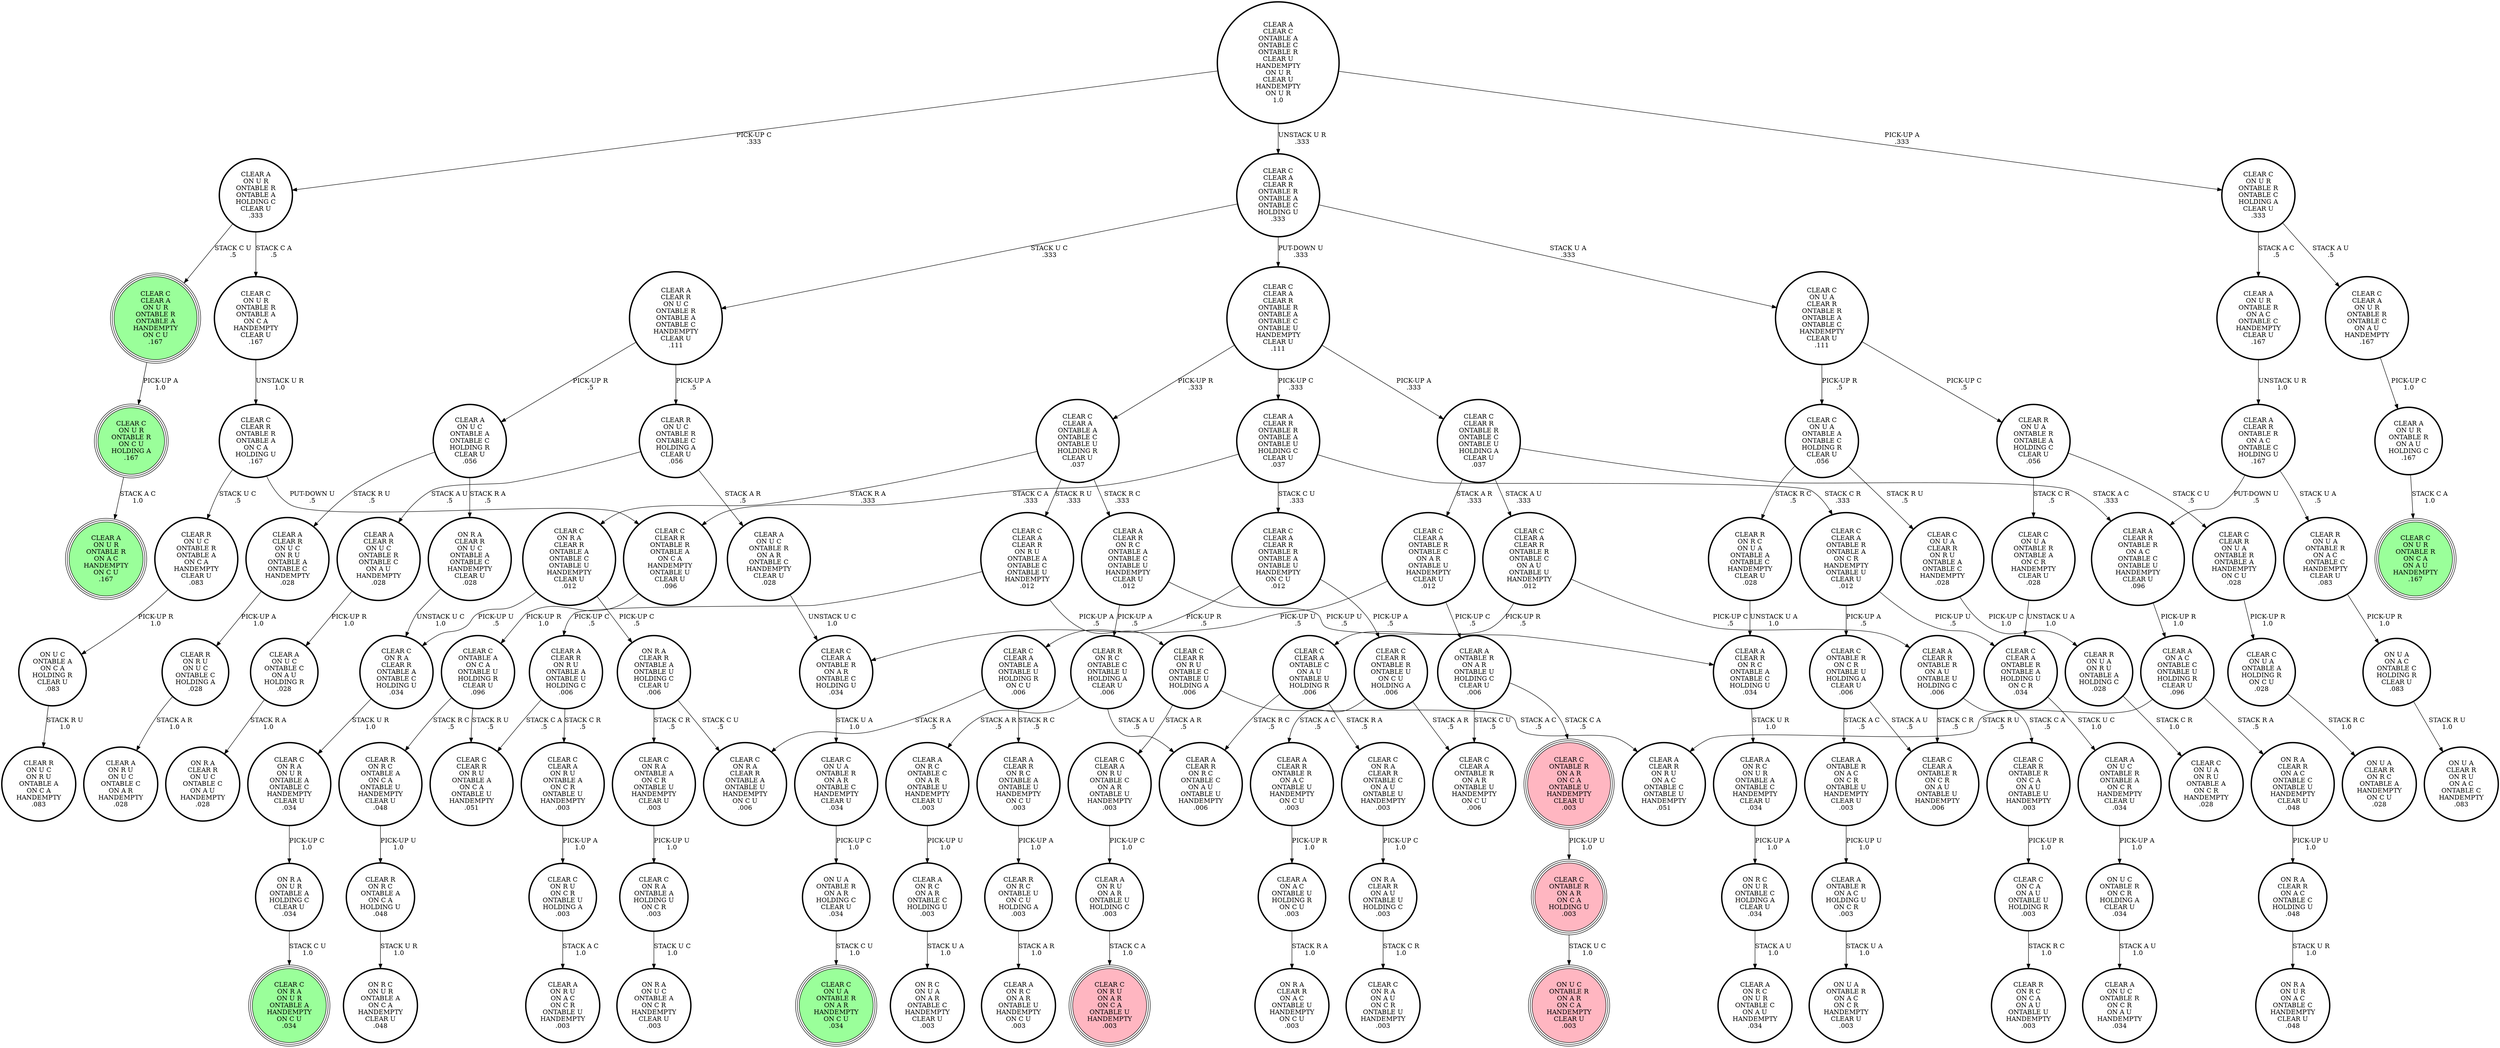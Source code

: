 digraph {
"CLEAR C\nCLEAR A\nON U R\nONTABLE R\nONTABLE A\nHANDEMPTY\nON C U\n.167\n" -> "CLEAR C\nON U R\nONTABLE R\nON C U\nHOLDING A\n.167\n"[label="PICK-UP A\n1.0\n"];
"CLEAR C\nON U A\nCLEAR R\nONTABLE R\nONTABLE A\nONTABLE C\nHANDEMPTY\nCLEAR U\n.111\n" -> "CLEAR C\nON U A\nONTABLE A\nONTABLE C\nHOLDING R\nCLEAR U\n.056\n"[label="PICK-UP R\n.5\n"];
"CLEAR C\nON U A\nCLEAR R\nONTABLE R\nONTABLE A\nONTABLE C\nHANDEMPTY\nCLEAR U\n.111\n" -> "CLEAR R\nON U A\nONTABLE R\nONTABLE A\nHOLDING C\nCLEAR U\n.056\n"[label="PICK-UP C\n.5\n"];
"CLEAR C\nON R U\nON C R\nONTABLE U\nHOLDING A\n.003\n" -> "CLEAR A\nON R U\nON A C\nON C R\nONTABLE U\nHANDEMPTY\n.003\n"[label="STACK A C\n1.0\n"];
"CLEAR C\nCLEAR A\nON R U\nONTABLE C\nON A R\nONTABLE U\nHANDEMPTY\n.003\n" -> "CLEAR A\nON R U\nON A R\nONTABLE U\nHOLDING C\n.003\n"[label="PICK-UP C\n1.0\n"];
"CLEAR C\nON C A\nON A U\nONTABLE U\nHOLDING R\n.003\n" -> "CLEAR R\nON R C\nON C A\nON A U\nONTABLE U\nHANDEMPTY\n.003\n"[label="STACK R C\n1.0\n"];
"CLEAR C\nCLEAR A\nONTABLE A\nONTABLE U\nHOLDING R\nON C U\n.006\n" -> "CLEAR C\nON R A\nCLEAR R\nONTABLE A\nONTABLE U\nHANDEMPTY\nON C U\n.006\n"[label="STACK R A\n.5\n"];
"CLEAR C\nCLEAR A\nONTABLE A\nONTABLE U\nHOLDING R\nON C U\n.006\n" -> "CLEAR A\nCLEAR R\nON R C\nONTABLE A\nONTABLE U\nHANDEMPTY\nON C U\n.003\n"[label="STACK R C\n.5\n"];
"ON U A\nON A C\nONTABLE C\nHOLDING R\nCLEAR U\n.083\n" -> "ON U A\nCLEAR R\nON R U\nON A C\nONTABLE C\nHANDEMPTY\n.083\n"[label="STACK R U\n1.0\n"];
"CLEAR C\nCLEAR A\nCLEAR R\nONTABLE R\nONTABLE C\nON A U\nONTABLE U\nHANDEMPTY\n.012\n" -> "CLEAR A\nCLEAR R\nONTABLE R\nON A U\nONTABLE U\nHOLDING C\n.006\n"[label="PICK-UP C\n.5\n"];
"CLEAR C\nCLEAR A\nCLEAR R\nONTABLE R\nONTABLE C\nON A U\nONTABLE U\nHANDEMPTY\n.012\n" -> "CLEAR C\nCLEAR A\nONTABLE C\nON A U\nONTABLE U\nHOLDING R\n.006\n"[label="PICK-UP R\n.5\n"];
"CLEAR R\nON U A\nONTABLE R\nON A C\nONTABLE C\nHANDEMPTY\nCLEAR U\n.083\n" -> "ON U A\nON A C\nONTABLE C\nHOLDING R\nCLEAR U\n.083\n"[label="PICK-UP R\n1.0\n"];
"CLEAR A\nCLEAR R\nONTABLE R\nONTABLE A\nONTABLE U\nHOLDING C\nCLEAR U\n.037\n" -> "CLEAR C\nCLEAR R\nONTABLE R\nONTABLE A\nON C A\nHANDEMPTY\nONTABLE U\nCLEAR U\n.096\n"[label="STACK C A\n.333\n"];
"CLEAR A\nCLEAR R\nONTABLE R\nONTABLE A\nONTABLE U\nHOLDING C\nCLEAR U\n.037\n" -> "CLEAR C\nCLEAR A\nONTABLE R\nONTABLE A\nON C R\nHANDEMPTY\nONTABLE U\nCLEAR U\n.012\n"[label="STACK C R\n.333\n"];
"CLEAR A\nCLEAR R\nONTABLE R\nONTABLE A\nONTABLE U\nHOLDING C\nCLEAR U\n.037\n" -> "CLEAR C\nCLEAR A\nCLEAR R\nONTABLE R\nONTABLE A\nONTABLE U\nHANDEMPTY\nON C U\n.012\n"[label="STACK C U\n.333\n"];
"CLEAR C\nCLEAR A\nON R U\nONTABLE A\nON C R\nONTABLE U\nHANDEMPTY\n.003\n" -> "CLEAR C\nON R U\nON C R\nONTABLE U\nHOLDING A\n.003\n"[label="PICK-UP A\n1.0\n"];
"CLEAR A\nCLEAR R\nON R C\nONTABLE A\nONTABLE U\nHANDEMPTY\nON C U\n.003\n" -> "CLEAR R\nON R C\nONTABLE U\nON C U\nHOLDING A\n.003\n"[label="PICK-UP A\n1.0\n"];
"CLEAR A\nON R C\nON A R\nONTABLE C\nHOLDING U\n.003\n" -> "ON R C\nON U A\nON A R\nONTABLE C\nHANDEMPTY\nCLEAR U\n.003\n"[label="STACK U A\n1.0\n"];
"ON R A\nCLEAR R\nON A C\nONTABLE C\nHOLDING U\n.048\n" -> "ON R A\nON U R\nON A C\nONTABLE C\nHANDEMPTY\nCLEAR U\n.048\n"[label="STACK U R\n1.0\n"];
"CLEAR C\nON R A\nCLEAR R\nONTABLE A\nONTABLE C\nHOLDING U\n.034\n" -> "CLEAR C\nON R A\nON U R\nONTABLE A\nONTABLE C\nHANDEMPTY\nCLEAR U\n.034\n"[label="STACK U R\n1.0\n"];
"CLEAR C\nON U A\nONTABLE R\nON A R\nONTABLE C\nHANDEMPTY\nCLEAR U\n.034\n" -> "ON U A\nONTABLE R\nON A R\nHOLDING C\nCLEAR U\n.034\n"[label="PICK-UP C\n1.0\n"];
"CLEAR C\nCLEAR A\nCLEAR R\nON R U\nONTABLE A\nONTABLE C\nONTABLE U\nHANDEMPTY\n.012\n" -> "CLEAR A\nCLEAR R\nON R U\nONTABLE A\nONTABLE U\nHOLDING C\n.006\n"[label="PICK-UP C\n.5\n"];
"CLEAR C\nCLEAR A\nCLEAR R\nON R U\nONTABLE A\nONTABLE C\nONTABLE U\nHANDEMPTY\n.012\n" -> "CLEAR C\nCLEAR R\nON R U\nONTABLE C\nONTABLE U\nHOLDING A\n.006\n"[label="PICK-UP A\n.5\n"];
"CLEAR C\nON R A\nCLEAR R\nONTABLE C\nON A U\nONTABLE U\nHANDEMPTY\n.003\n" -> "ON R A\nCLEAR R\nON A U\nONTABLE U\nHOLDING C\n.003\n"[label="PICK-UP C\n1.0\n"];
"ON R A\nCLEAR R\nON A U\nONTABLE U\nHOLDING C\n.003\n" -> "CLEAR C\nON R A\nON A U\nON C R\nONTABLE U\nHANDEMPTY\n.003\n"[label="STACK C R\n1.0\n"];
"CLEAR R\nON U A\nON R U\nONTABLE A\nHOLDING C\n.028\n" -> "CLEAR C\nON U A\nON R U\nONTABLE A\nON C R\nHANDEMPTY\n.028\n"[label="STACK C R\n1.0\n"];
"CLEAR C\nCLEAR A\nONTABLE R\nONTABLE A\nON C R\nHANDEMPTY\nONTABLE U\nCLEAR U\n.012\n" -> "CLEAR C\nCLEAR A\nONTABLE R\nONTABLE A\nHOLDING U\nON C R\n.034\n"[label="PICK-UP U\n.5\n"];
"CLEAR C\nCLEAR A\nONTABLE R\nONTABLE A\nON C R\nHANDEMPTY\nONTABLE U\nCLEAR U\n.012\n" -> "CLEAR C\nONTABLE R\nON C R\nONTABLE U\nHOLDING A\nCLEAR U\n.006\n"[label="PICK-UP A\n.5\n"];
"CLEAR A\nON U C\nONTABLE R\nONTABLE A\nON C R\nHANDEMPTY\nCLEAR U\n.034\n" -> "ON U C\nONTABLE R\nON C R\nHOLDING A\nCLEAR U\n.034\n"[label="PICK-UP A\n1.0\n"];
"CLEAR A\nON U R\nONTABLE R\nON A U\nHOLDING C\n.167\n" -> "CLEAR C\nON U R\nONTABLE R\nON C A\nON A U\nHANDEMPTY\n.167\n"[label="STACK C A\n1.0\n"];
"CLEAR C\nON U R\nONTABLE R\nONTABLE A\nON C A\nHANDEMPTY\nCLEAR U\n.167\n" -> "CLEAR C\nCLEAR R\nONTABLE R\nONTABLE A\nON C A\nHOLDING U\n.167\n"[label="UNSTACK U R\n1.0\n"];
"CLEAR C\nCLEAR A\nCLEAR R\nONTABLE R\nONTABLE A\nONTABLE C\nONTABLE U\nHANDEMPTY\nCLEAR U\n.111\n" -> "CLEAR C\nCLEAR R\nONTABLE R\nONTABLE C\nONTABLE U\nHOLDING A\nCLEAR U\n.037\n"[label="PICK-UP A\n.333\n"];
"CLEAR C\nCLEAR A\nCLEAR R\nONTABLE R\nONTABLE A\nONTABLE C\nONTABLE U\nHANDEMPTY\nCLEAR U\n.111\n" -> "CLEAR A\nCLEAR R\nONTABLE R\nONTABLE A\nONTABLE U\nHOLDING C\nCLEAR U\n.037\n"[label="PICK-UP C\n.333\n"];
"CLEAR C\nCLEAR A\nCLEAR R\nONTABLE R\nONTABLE A\nONTABLE C\nONTABLE U\nHANDEMPTY\nCLEAR U\n.111\n" -> "CLEAR C\nCLEAR A\nONTABLE A\nONTABLE C\nONTABLE U\nHOLDING R\nCLEAR U\n.037\n"[label="PICK-UP R\n.333\n"];
"CLEAR C\nONTABLE A\nON C A\nONTABLE U\nHOLDING R\nCLEAR U\n.096\n" -> "CLEAR R\nON R C\nONTABLE A\nON C A\nONTABLE U\nHANDEMPTY\nCLEAR U\n.048\n"[label="STACK R C\n.5\n"];
"CLEAR C\nONTABLE A\nON C A\nONTABLE U\nHOLDING R\nCLEAR U\n.096\n" -> "CLEAR C\nCLEAR R\nON R U\nONTABLE A\nON C A\nONTABLE U\nHANDEMPTY\n.051\n"[label="STACK R U\n.5\n"];
"CLEAR A\nCLEAR R\nON R C\nONTABLE A\nONTABLE C\nHOLDING U\n.034\n" -> "CLEAR A\nON R C\nON U R\nONTABLE A\nONTABLE C\nHANDEMPTY\nCLEAR U\n.034\n"[label="STACK U R\n1.0\n"];
"CLEAR A\nONTABLE R\nON A R\nONTABLE U\nHOLDING C\nCLEAR U\n.006\n" -> "CLEAR C\nCLEAR A\nONTABLE R\nON A R\nONTABLE U\nHANDEMPTY\nON C U\n.006\n"[label="STACK C U\n.5\n"];
"CLEAR A\nONTABLE R\nON A R\nONTABLE U\nHOLDING C\nCLEAR U\n.006\n" -> "CLEAR C\nONTABLE R\nON A R\nON C A\nONTABLE U\nHANDEMPTY\nCLEAR U\n.003\n"[label="STACK C A\n.5\n"];
"CLEAR C\nCLEAR A\nONTABLE R\nONTABLE A\nHOLDING U\nON C R\n.034\n" -> "CLEAR A\nON U C\nONTABLE R\nONTABLE A\nON C R\nHANDEMPTY\nCLEAR U\n.034\n"[label="STACK U C\n1.0\n"];
"CLEAR C\nCLEAR A\nCLEAR R\nONTABLE R\nONTABLE A\nONTABLE C\nHOLDING U\n.333\n" -> "CLEAR C\nCLEAR A\nCLEAR R\nONTABLE R\nONTABLE A\nONTABLE C\nONTABLE U\nHANDEMPTY\nCLEAR U\n.111\n"[label="PUT-DOWN U\n.333\n"];
"CLEAR C\nCLEAR A\nCLEAR R\nONTABLE R\nONTABLE A\nONTABLE C\nHOLDING U\n.333\n" -> "CLEAR A\nCLEAR R\nON U C\nONTABLE R\nONTABLE A\nONTABLE C\nHANDEMPTY\nCLEAR U\n.111\n"[label="STACK U C\n.333\n"];
"CLEAR C\nCLEAR A\nCLEAR R\nONTABLE R\nONTABLE A\nONTABLE C\nHOLDING U\n.333\n" -> "CLEAR C\nON U A\nCLEAR R\nONTABLE R\nONTABLE A\nONTABLE C\nHANDEMPTY\nCLEAR U\n.111\n"[label="STACK U A\n.333\n"];
"CLEAR A\nON A C\nONTABLE C\nONTABLE U\nHOLDING R\nCLEAR U\n.096\n" -> "ON R A\nCLEAR R\nON A C\nONTABLE C\nONTABLE U\nHANDEMPTY\nCLEAR U\n.048\n"[label="STACK R A\n.5\n"];
"CLEAR A\nON A C\nONTABLE C\nONTABLE U\nHOLDING R\nCLEAR U\n.096\n" -> "CLEAR A\nCLEAR R\nON R U\nON A C\nONTABLE C\nONTABLE U\nHANDEMPTY\n.051\n"[label="STACK R U\n.5\n"];
"CLEAR C\nONTABLE R\nON A R\nON C A\nONTABLE U\nHANDEMPTY\nCLEAR U\n.003\n" -> "CLEAR C\nONTABLE R\nON A R\nON C A\nHOLDING U\n.003\n"[label="PICK-UP U\n1.0\n"];
"CLEAR A\nONTABLE R\nON A C\nON C R\nONTABLE U\nHANDEMPTY\nCLEAR U\n.003\n" -> "CLEAR A\nONTABLE R\nON A C\nHOLDING U\nON C R\n.003\n"[label="PICK-UP U\n1.0\n"];
"CLEAR A\nCLEAR R\nON U C\nON R U\nONTABLE A\nONTABLE C\nHANDEMPTY\n.028\n" -> "CLEAR R\nON R U\nON U C\nONTABLE C\nHOLDING A\n.028\n"[label="PICK-UP A\n1.0\n"];
"CLEAR A\nON U C\nONTABLE A\nONTABLE C\nHOLDING R\nCLEAR U\n.056\n" -> "CLEAR A\nCLEAR R\nON U C\nON R U\nONTABLE A\nONTABLE C\nHANDEMPTY\n.028\n"[label="STACK R U\n.5\n"];
"CLEAR A\nON U C\nONTABLE A\nONTABLE C\nHOLDING R\nCLEAR U\n.056\n" -> "ON R A\nCLEAR R\nON U C\nONTABLE A\nONTABLE C\nHANDEMPTY\nCLEAR U\n.028\n"[label="STACK R A\n.5\n"];
"CLEAR C\nON U R\nONTABLE R\nONTABLE C\nHOLDING A\nCLEAR U\n.333\n" -> "CLEAR A\nON U R\nONTABLE R\nON A C\nONTABLE C\nHANDEMPTY\nCLEAR U\n.167\n"[label="STACK A C\n.5\n"];
"CLEAR C\nON U R\nONTABLE R\nONTABLE C\nHOLDING A\nCLEAR U\n.333\n" -> "CLEAR C\nCLEAR A\nON U R\nONTABLE R\nONTABLE C\nON A U\nHANDEMPTY\n.167\n"[label="STACK A U\n.5\n"];
"CLEAR C\nONTABLE R\nON C R\nONTABLE U\nHOLDING A\nCLEAR U\n.006\n" -> "CLEAR C\nCLEAR A\nONTABLE R\nON C R\nON A U\nONTABLE U\nHANDEMPTY\n.006\n"[label="STACK A U\n.5\n"];
"CLEAR C\nONTABLE R\nON C R\nONTABLE U\nHOLDING A\nCLEAR U\n.006\n" -> "CLEAR A\nONTABLE R\nON A C\nON C R\nONTABLE U\nHANDEMPTY\nCLEAR U\n.003\n"[label="STACK A C\n.5\n"];
"CLEAR C\nCLEAR R\nONTABLE R\nONTABLE A\nON C A\nHOLDING U\n.167\n" -> "CLEAR R\nON U C\nONTABLE R\nONTABLE A\nON C A\nHANDEMPTY\nCLEAR U\n.083\n"[label="STACK U C\n.5\n"];
"CLEAR C\nCLEAR R\nONTABLE R\nONTABLE A\nON C A\nHOLDING U\n.167\n" -> "CLEAR C\nCLEAR R\nONTABLE R\nONTABLE A\nON C A\nHANDEMPTY\nONTABLE U\nCLEAR U\n.096\n"[label="PUT-DOWN U\n.5\n"];
"CLEAR A\nCLEAR R\nONTABLE R\nON A C\nONTABLE U\nHANDEMPTY\nON C U\n.003\n" -> "CLEAR A\nON A C\nONTABLE U\nHOLDING R\nON C U\n.003\n"[label="PICK-UP R\n1.0\n"];
"CLEAR A\nONTABLE R\nON A C\nHOLDING U\nON C R\n.003\n" -> "ON U A\nONTABLE R\nON A C\nON C R\nHANDEMPTY\nCLEAR U\n.003\n"[label="STACK U A\n1.0\n"];
"CLEAR C\nCLEAR A\nON U R\nONTABLE R\nONTABLE C\nON A U\nHANDEMPTY\n.167\n" -> "CLEAR A\nON U R\nONTABLE R\nON A U\nHOLDING C\n.167\n"[label="PICK-UP C\n1.0\n"];
"CLEAR C\nON U A\nONTABLE R\nONTABLE A\nON C R\nHANDEMPTY\nCLEAR U\n.028\n" -> "CLEAR C\nCLEAR A\nONTABLE R\nONTABLE A\nHOLDING U\nON C R\n.034\n"[label="UNSTACK U A\n1.0\n"];
"CLEAR R\nON R C\nONTABLE U\nON C U\nHOLDING A\n.003\n" -> "CLEAR A\nON R C\nON A R\nONTABLE U\nHANDEMPTY\nON C U\n.003\n"[label="STACK A R\n1.0\n"];
"CLEAR C\nON U A\nONTABLE A\nHOLDING R\nON C U\n.028\n" -> "ON U A\nCLEAR R\nON R C\nONTABLE A\nHANDEMPTY\nON C U\n.028\n"[label="STACK R C\n1.0\n"];
"CLEAR C\nON R A\nCLEAR R\nONTABLE A\nONTABLE C\nONTABLE U\nHANDEMPTY\nCLEAR U\n.012\n" -> "ON R A\nCLEAR R\nONTABLE A\nONTABLE U\nHOLDING C\nCLEAR U\n.006\n"[label="PICK-UP C\n.5\n"];
"CLEAR C\nON R A\nCLEAR R\nONTABLE A\nONTABLE C\nONTABLE U\nHANDEMPTY\nCLEAR U\n.012\n" -> "CLEAR C\nON R A\nCLEAR R\nONTABLE A\nONTABLE C\nHOLDING U\n.034\n"[label="PICK-UP U\n.5\n"];
"CLEAR C\nON U A\nONTABLE A\nONTABLE C\nHOLDING R\nCLEAR U\n.056\n" -> "CLEAR C\nON U A\nCLEAR R\nON R U\nONTABLE A\nONTABLE C\nHANDEMPTY\n.028\n"[label="STACK R U\n.5\n"];
"CLEAR C\nON U A\nONTABLE A\nONTABLE C\nHOLDING R\nCLEAR U\n.056\n" -> "CLEAR R\nON R C\nON U A\nONTABLE A\nONTABLE C\nHANDEMPTY\nCLEAR U\n.028\n"[label="STACK R C\n.5\n"];
"CLEAR C\nON R A\nONTABLE A\nON C R\nONTABLE U\nHANDEMPTY\nCLEAR U\n.003\n" -> "CLEAR C\nON R A\nONTABLE A\nHOLDING U\nON C R\n.003\n"[label="PICK-UP U\n1.0\n"];
"CLEAR C\nCLEAR R\nON U A\nONTABLE R\nONTABLE A\nHANDEMPTY\nON C U\n.028\n" -> "CLEAR C\nON U A\nONTABLE A\nHOLDING R\nON C U\n.028\n"[label="PICK-UP R\n1.0\n"];
"CLEAR A\nCLEAR R\nONTABLE R\nON A U\nONTABLE U\nHOLDING C\n.006\n" -> "CLEAR C\nCLEAR R\nONTABLE R\nON C A\nON A U\nONTABLE U\nHANDEMPTY\n.003\n"[label="STACK C A\n.5\n"];
"CLEAR A\nCLEAR R\nONTABLE R\nON A U\nONTABLE U\nHOLDING C\n.006\n" -> "CLEAR C\nCLEAR A\nONTABLE R\nON C R\nON A U\nONTABLE U\nHANDEMPTY\n.006\n"[label="STACK C R\n.5\n"];
"CLEAR C\nCLEAR R\nONTABLE R\nONTABLE U\nON C U\nHOLDING A\n.006\n" -> "CLEAR A\nCLEAR R\nONTABLE R\nON A C\nONTABLE U\nHANDEMPTY\nON C U\n.003\n"[label="STACK A C\n.5\n"];
"CLEAR C\nCLEAR R\nONTABLE R\nONTABLE U\nON C U\nHOLDING A\n.006\n" -> "CLEAR C\nCLEAR A\nONTABLE R\nON A R\nONTABLE U\nHANDEMPTY\nON C U\n.006\n"[label="STACK A R\n.5\n"];
"CLEAR C\nCLEAR A\nCLEAR R\nONTABLE R\nONTABLE A\nONTABLE U\nHANDEMPTY\nON C U\n.012\n" -> "CLEAR C\nCLEAR A\nONTABLE A\nONTABLE U\nHOLDING R\nON C U\n.006\n"[label="PICK-UP R\n.5\n"];
"CLEAR C\nCLEAR A\nCLEAR R\nONTABLE R\nONTABLE A\nONTABLE U\nHANDEMPTY\nON C U\n.012\n" -> "CLEAR C\nCLEAR R\nONTABLE R\nONTABLE U\nON C U\nHOLDING A\n.006\n"[label="PICK-UP A\n.5\n"];
"CLEAR A\nON U C\nONTABLE C\nON A U\nHOLDING R\n.028\n" -> "ON R A\nCLEAR R\nON U C\nONTABLE C\nON A U\nHANDEMPTY\n.028\n"[label="STACK R A\n1.0\n"];
"CLEAR R\nON R C\nONTABLE A\nON C A\nONTABLE U\nHANDEMPTY\nCLEAR U\n.048\n" -> "CLEAR R\nON R C\nONTABLE A\nON C A\nHOLDING U\n.048\n"[label="PICK-UP U\n1.0\n"];
"CLEAR C\nCLEAR A\nONTABLE A\nONTABLE C\nONTABLE U\nHOLDING R\nCLEAR U\n.037\n" -> "CLEAR C\nON R A\nCLEAR R\nONTABLE A\nONTABLE C\nONTABLE U\nHANDEMPTY\nCLEAR U\n.012\n"[label="STACK R A\n.333\n"];
"CLEAR C\nCLEAR A\nONTABLE A\nONTABLE C\nONTABLE U\nHOLDING R\nCLEAR U\n.037\n" -> "CLEAR A\nCLEAR R\nON R C\nONTABLE A\nONTABLE C\nONTABLE U\nHANDEMPTY\nCLEAR U\n.012\n"[label="STACK R C\n.333\n"];
"CLEAR C\nCLEAR A\nONTABLE A\nONTABLE C\nONTABLE U\nHOLDING R\nCLEAR U\n.037\n" -> "CLEAR C\nCLEAR A\nCLEAR R\nON R U\nONTABLE A\nONTABLE C\nONTABLE U\nHANDEMPTY\n.012\n"[label="STACK R U\n.333\n"];
"CLEAR R\nON U C\nONTABLE R\nONTABLE C\nHOLDING A\nCLEAR U\n.056\n" -> "CLEAR A\nON U C\nONTABLE R\nON A R\nONTABLE C\nHANDEMPTY\nCLEAR U\n.028\n"[label="STACK A R\n.5\n"];
"CLEAR R\nON U C\nONTABLE R\nONTABLE C\nHOLDING A\nCLEAR U\n.056\n" -> "CLEAR A\nCLEAR R\nON U C\nONTABLE R\nONTABLE C\nON A U\nHANDEMPTY\n.028\n"[label="STACK A U\n.5\n"];
"CLEAR A\nCLEAR C\nONTABLE A\nONTABLE C\nONTABLE R\nCLEAR U\nHANDEMPTY\nON U R\nCLEAR U\nHANDEMPTY\nON U R\n1.0\n" -> "CLEAR A\nON U R\nONTABLE R\nONTABLE A\nHOLDING C\nCLEAR U\n.333\n"[label="PICK-UP C\n.333\n"];
"CLEAR A\nCLEAR C\nONTABLE A\nONTABLE C\nONTABLE R\nCLEAR U\nHANDEMPTY\nON U R\nCLEAR U\nHANDEMPTY\nON U R\n1.0\n" -> "CLEAR C\nON U R\nONTABLE R\nONTABLE C\nHOLDING A\nCLEAR U\n.333\n"[label="PICK-UP A\n.333\n"];
"CLEAR A\nCLEAR C\nONTABLE A\nONTABLE C\nONTABLE R\nCLEAR U\nHANDEMPTY\nON U R\nCLEAR U\nHANDEMPTY\nON U R\n1.0\n" -> "CLEAR C\nCLEAR A\nCLEAR R\nONTABLE R\nONTABLE A\nONTABLE C\nHOLDING U\n.333\n"[label="UNSTACK U R\n.333\n"];
"CLEAR R\nON R C\nONTABLE A\nON C A\nHOLDING U\n.048\n" -> "ON R C\nON U R\nONTABLE A\nON C A\nHANDEMPTY\nCLEAR U\n.048\n"[label="STACK U R\n1.0\n"];
"CLEAR A\nCLEAR R\nON U C\nONTABLE R\nONTABLE A\nONTABLE C\nHANDEMPTY\nCLEAR U\n.111\n" -> "CLEAR R\nON U C\nONTABLE R\nONTABLE C\nHOLDING A\nCLEAR U\n.056\n"[label="PICK-UP A\n.5\n"];
"CLEAR A\nCLEAR R\nON U C\nONTABLE R\nONTABLE A\nONTABLE C\nHANDEMPTY\nCLEAR U\n.111\n" -> "CLEAR A\nON U C\nONTABLE A\nONTABLE C\nHOLDING R\nCLEAR U\n.056\n"[label="PICK-UP R\n.5\n"];
"CLEAR C\nCLEAR A\nONTABLE R\nONTABLE C\nON A R\nONTABLE U\nHANDEMPTY\nCLEAR U\n.012\n" -> "CLEAR C\nCLEAR A\nONTABLE R\nON A R\nONTABLE C\nHOLDING U\n.034\n"[label="PICK-UP U\n.5\n"];
"CLEAR C\nCLEAR A\nONTABLE R\nONTABLE C\nON A R\nONTABLE U\nHANDEMPTY\nCLEAR U\n.012\n" -> "CLEAR A\nONTABLE R\nON A R\nONTABLE U\nHOLDING C\nCLEAR U\n.006\n"[label="PICK-UP C\n.5\n"];
"CLEAR A\nCLEAR R\nON U C\nONTABLE R\nONTABLE C\nON A U\nHANDEMPTY\n.028\n" -> "CLEAR A\nON U C\nONTABLE C\nON A U\nHOLDING R\n.028\n"[label="PICK-UP R\n1.0\n"];
"CLEAR C\nON U R\nONTABLE R\nON C U\nHOLDING A\n.167\n" -> "CLEAR A\nON U R\nONTABLE R\nON A C\nHANDEMPTY\nON C U\n.167\n"[label="STACK A C\n1.0\n"];
"CLEAR A\nON A C\nONTABLE U\nHOLDING R\nON C U\n.003\n" -> "ON R A\nCLEAR R\nON A C\nONTABLE U\nHANDEMPTY\nON C U\n.003\n"[label="STACK R A\n1.0\n"];
"CLEAR R\nON U C\nONTABLE R\nONTABLE A\nON C A\nHANDEMPTY\nCLEAR U\n.083\n" -> "ON U C\nONTABLE A\nON C A\nHOLDING R\nCLEAR U\n.083\n"[label="PICK-UP R\n1.0\n"];
"CLEAR A\nON R C\nON U R\nONTABLE A\nONTABLE C\nHANDEMPTY\nCLEAR U\n.034\n" -> "ON R C\nON U R\nONTABLE C\nHOLDING A\nCLEAR U\n.034\n"[label="PICK-UP A\n1.0\n"];
"CLEAR A\nON R U\nON A R\nONTABLE U\nHOLDING C\n.003\n" -> "CLEAR C\nON R U\nON A R\nON C A\nONTABLE U\nHANDEMPTY\n.003\n"[label="STACK C A\n1.0\n"];
"CLEAR A\nCLEAR R\nON R C\nONTABLE A\nONTABLE C\nONTABLE U\nHANDEMPTY\nCLEAR U\n.012\n" -> "CLEAR R\nON R C\nONTABLE C\nONTABLE U\nHOLDING A\nCLEAR U\n.006\n"[label="PICK-UP A\n.5\n"];
"CLEAR A\nCLEAR R\nON R C\nONTABLE A\nONTABLE C\nONTABLE U\nHANDEMPTY\nCLEAR U\n.012\n" -> "CLEAR A\nCLEAR R\nON R C\nONTABLE A\nONTABLE C\nHOLDING U\n.034\n"[label="PICK-UP U\n.5\n"];
"CLEAR A\nCLEAR R\nONTABLE R\nON A C\nONTABLE C\nHOLDING U\n.167\n" -> "CLEAR R\nON U A\nONTABLE R\nON A C\nONTABLE C\nHANDEMPTY\nCLEAR U\n.083\n"[label="STACK U A\n.5\n"];
"CLEAR A\nCLEAR R\nONTABLE R\nON A C\nONTABLE C\nHOLDING U\n.167\n" -> "CLEAR A\nCLEAR R\nONTABLE R\nON A C\nONTABLE C\nONTABLE U\nHANDEMPTY\nCLEAR U\n.096\n"[label="PUT-DOWN U\n.5\n"];
"CLEAR C\nCLEAR R\nONTABLE R\nONTABLE C\nONTABLE U\nHOLDING A\nCLEAR U\n.037\n" -> "CLEAR C\nCLEAR A\nCLEAR R\nONTABLE R\nONTABLE C\nON A U\nONTABLE U\nHANDEMPTY\n.012\n"[label="STACK A U\n.333\n"];
"CLEAR C\nCLEAR R\nONTABLE R\nONTABLE C\nONTABLE U\nHOLDING A\nCLEAR U\n.037\n" -> "CLEAR A\nCLEAR R\nONTABLE R\nON A C\nONTABLE C\nONTABLE U\nHANDEMPTY\nCLEAR U\n.096\n"[label="STACK A C\n.333\n"];
"CLEAR C\nCLEAR R\nONTABLE R\nONTABLE C\nONTABLE U\nHOLDING A\nCLEAR U\n.037\n" -> "CLEAR C\nCLEAR A\nONTABLE R\nONTABLE C\nON A R\nONTABLE U\nHANDEMPTY\nCLEAR U\n.012\n"[label="STACK A R\n.333\n"];
"CLEAR C\nON U A\nCLEAR R\nON R U\nONTABLE A\nONTABLE C\nHANDEMPTY\n.028\n" -> "CLEAR R\nON U A\nON R U\nONTABLE A\nHOLDING C\n.028\n"[label="PICK-UP C\n1.0\n"];
"CLEAR A\nCLEAR R\nON R U\nONTABLE A\nONTABLE U\nHOLDING C\n.006\n" -> "CLEAR C\nCLEAR R\nON R U\nONTABLE A\nON C A\nONTABLE U\nHANDEMPTY\n.051\n"[label="STACK C A\n.5\n"];
"CLEAR A\nCLEAR R\nON R U\nONTABLE A\nONTABLE U\nHOLDING C\n.006\n" -> "CLEAR C\nCLEAR A\nON R U\nONTABLE A\nON C R\nONTABLE U\nHANDEMPTY\n.003\n"[label="STACK C R\n.5\n"];
"ON U A\nONTABLE R\nON A R\nHOLDING C\nCLEAR U\n.034\n" -> "CLEAR C\nON U A\nONTABLE R\nON A R\nHANDEMPTY\nON C U\n.034\n"[label="STACK C U\n1.0\n"];
"CLEAR A\nON U R\nONTABLE R\nON A C\nONTABLE C\nHANDEMPTY\nCLEAR U\n.167\n" -> "CLEAR A\nCLEAR R\nONTABLE R\nON A C\nONTABLE C\nHOLDING U\n.167\n"[label="UNSTACK U R\n1.0\n"];
"ON U C\nONTABLE A\nON C A\nHOLDING R\nCLEAR U\n.083\n" -> "CLEAR R\nON U C\nON R U\nONTABLE A\nON C A\nHANDEMPTY\n.083\n"[label="STACK R U\n1.0\n"];
"CLEAR R\nON R C\nON U A\nONTABLE A\nONTABLE C\nHANDEMPTY\nCLEAR U\n.028\n" -> "CLEAR A\nCLEAR R\nON R C\nONTABLE A\nONTABLE C\nHOLDING U\n.034\n"[label="UNSTACK U A\n1.0\n"];
"CLEAR C\nON R A\nON U R\nONTABLE A\nONTABLE C\nHANDEMPTY\nCLEAR U\n.034\n" -> "ON R A\nON U R\nONTABLE A\nHOLDING C\nCLEAR U\n.034\n"[label="PICK-UP C\n1.0\n"];
"CLEAR A\nON U C\nONTABLE R\nON A R\nONTABLE C\nHANDEMPTY\nCLEAR U\n.028\n" -> "CLEAR C\nCLEAR A\nONTABLE R\nON A R\nONTABLE C\nHOLDING U\n.034\n"[label="UNSTACK U C\n1.0\n"];
"ON R A\nCLEAR R\nON A C\nONTABLE C\nONTABLE U\nHANDEMPTY\nCLEAR U\n.048\n" -> "ON R A\nCLEAR R\nON A C\nONTABLE C\nHOLDING U\n.048\n"[label="PICK-UP U\n1.0\n"];
"ON R A\nCLEAR R\nON U C\nONTABLE A\nONTABLE C\nHANDEMPTY\nCLEAR U\n.028\n" -> "CLEAR C\nON R A\nCLEAR R\nONTABLE A\nONTABLE C\nHOLDING U\n.034\n"[label="UNSTACK U C\n1.0\n"];
"CLEAR R\nON U A\nONTABLE R\nONTABLE A\nHOLDING C\nCLEAR U\n.056\n" -> "CLEAR C\nCLEAR R\nON U A\nONTABLE R\nONTABLE A\nHANDEMPTY\nON C U\n.028\n"[label="STACK C U\n.5\n"];
"CLEAR R\nON U A\nONTABLE R\nONTABLE A\nHOLDING C\nCLEAR U\n.056\n" -> "CLEAR C\nON U A\nONTABLE R\nONTABLE A\nON C R\nHANDEMPTY\nCLEAR U\n.028\n"[label="STACK C R\n.5\n"];
"CLEAR C\nONTABLE R\nON A R\nON C A\nHOLDING U\n.003\n" -> "ON U C\nONTABLE R\nON A R\nON C A\nHANDEMPTY\nCLEAR U\n.003\n"[label="STACK U C\n1.0\n"];
"ON U C\nONTABLE R\nON C R\nHOLDING A\nCLEAR U\n.034\n" -> "CLEAR A\nON U C\nONTABLE R\nON C R\nON A U\nHANDEMPTY\n.034\n"[label="STACK A U\n1.0\n"];
"CLEAR C\nCLEAR R\nONTABLE R\nON C A\nON A U\nONTABLE U\nHANDEMPTY\n.003\n" -> "CLEAR C\nON C A\nON A U\nONTABLE U\nHOLDING R\n.003\n"[label="PICK-UP R\n1.0\n"];
"CLEAR C\nCLEAR R\nONTABLE R\nONTABLE A\nON C A\nHANDEMPTY\nONTABLE U\nCLEAR U\n.096\n" -> "CLEAR C\nONTABLE A\nON C A\nONTABLE U\nHOLDING R\nCLEAR U\n.096\n"[label="PICK-UP R\n1.0\n"];
"CLEAR A\nON U R\nONTABLE R\nONTABLE A\nHOLDING C\nCLEAR U\n.333\n" -> "CLEAR C\nCLEAR A\nON U R\nONTABLE R\nONTABLE A\nHANDEMPTY\nON C U\n.167\n"[label="STACK C U\n.5\n"];
"CLEAR A\nON U R\nONTABLE R\nONTABLE A\nHOLDING C\nCLEAR U\n.333\n" -> "CLEAR C\nON U R\nONTABLE R\nONTABLE A\nON C A\nHANDEMPTY\nCLEAR U\n.167\n"[label="STACK C A\n.5\n"];
"CLEAR C\nCLEAR A\nONTABLE R\nON A R\nONTABLE C\nHOLDING U\n.034\n" -> "CLEAR C\nON U A\nONTABLE R\nON A R\nONTABLE C\nHANDEMPTY\nCLEAR U\n.034\n"[label="STACK U A\n1.0\n"];
"CLEAR C\nON R A\nONTABLE A\nHOLDING U\nON C R\n.003\n" -> "ON R A\nON U C\nONTABLE A\nON C R\nHANDEMPTY\nCLEAR U\n.003\n"[label="STACK U C\n1.0\n"];
"CLEAR R\nON R C\nONTABLE C\nONTABLE U\nHOLDING A\nCLEAR U\n.006\n" -> "CLEAR A\nCLEAR R\nON R C\nONTABLE C\nON A U\nONTABLE U\nHANDEMPTY\n.006\n"[label="STACK A U\n.5\n"];
"CLEAR R\nON R C\nONTABLE C\nONTABLE U\nHOLDING A\nCLEAR U\n.006\n" -> "CLEAR A\nON R C\nONTABLE C\nON A R\nONTABLE U\nHANDEMPTY\nCLEAR U\n.003\n"[label="STACK A R\n.5\n"];
"ON R A\nON U R\nONTABLE A\nHOLDING C\nCLEAR U\n.034\n" -> "CLEAR C\nON R A\nON U R\nONTABLE A\nHANDEMPTY\nON C U\n.034\n"[label="STACK C U\n1.0\n"];
"CLEAR A\nCLEAR R\nONTABLE R\nON A C\nONTABLE C\nONTABLE U\nHANDEMPTY\nCLEAR U\n.096\n" -> "CLEAR A\nON A C\nONTABLE C\nONTABLE U\nHOLDING R\nCLEAR U\n.096\n"[label="PICK-UP R\n1.0\n"];
"ON R C\nON U R\nONTABLE C\nHOLDING A\nCLEAR U\n.034\n" -> "CLEAR A\nON R C\nON U R\nONTABLE C\nON A U\nHANDEMPTY\n.034\n"[label="STACK A U\n1.0\n"];
"CLEAR C\nCLEAR R\nON R U\nONTABLE C\nONTABLE U\nHOLDING A\n.006\n" -> "CLEAR A\nCLEAR R\nON R U\nON A C\nONTABLE C\nONTABLE U\nHANDEMPTY\n.051\n"[label="STACK A C\n.5\n"];
"CLEAR C\nCLEAR R\nON R U\nONTABLE C\nONTABLE U\nHOLDING A\n.006\n" -> "CLEAR C\nCLEAR A\nON R U\nONTABLE C\nON A R\nONTABLE U\nHANDEMPTY\n.003\n"[label="STACK A R\n.5\n"];
"CLEAR R\nON R U\nON U C\nONTABLE C\nHOLDING A\n.028\n" -> "CLEAR A\nON R U\nON U C\nONTABLE C\nON A R\nHANDEMPTY\n.028\n"[label="STACK A R\n1.0\n"];
"CLEAR A\nON R C\nONTABLE C\nON A R\nONTABLE U\nHANDEMPTY\nCLEAR U\n.003\n" -> "CLEAR A\nON R C\nON A R\nONTABLE C\nHOLDING U\n.003\n"[label="PICK-UP U\n1.0\n"];
"ON R A\nCLEAR R\nONTABLE A\nONTABLE U\nHOLDING C\nCLEAR U\n.006\n" -> "CLEAR C\nON R A\nCLEAR R\nONTABLE A\nONTABLE U\nHANDEMPTY\nON C U\n.006\n"[label="STACK C U\n.5\n"];
"ON R A\nCLEAR R\nONTABLE A\nONTABLE U\nHOLDING C\nCLEAR U\n.006\n" -> "CLEAR C\nON R A\nONTABLE A\nON C R\nONTABLE U\nHANDEMPTY\nCLEAR U\n.003\n"[label="STACK C R\n.5\n"];
"CLEAR C\nCLEAR A\nONTABLE C\nON A U\nONTABLE U\nHOLDING R\n.006\n" -> "CLEAR C\nON R A\nCLEAR R\nONTABLE C\nON A U\nONTABLE U\nHANDEMPTY\n.003\n"[label="STACK R A\n.5\n"];
"CLEAR C\nCLEAR A\nONTABLE C\nON A U\nONTABLE U\nHOLDING R\n.006\n" -> "CLEAR A\nCLEAR R\nON R C\nONTABLE C\nON A U\nONTABLE U\nHANDEMPTY\n.006\n"[label="STACK R C\n.5\n"];
"CLEAR C\nON R A\nON A U\nON C R\nONTABLE U\nHANDEMPTY\n.003\n" [shape=circle, penwidth=3];
"ON R A\nCLEAR R\nON A C\nONTABLE U\nHANDEMPTY\nON C U\n.003\n" [shape=circle, penwidth=3];
"ON U A\nCLEAR R\nON R U\nON A C\nONTABLE C\nHANDEMPTY\n.083\n" [shape=circle, penwidth=3];
"CLEAR C\nON R U\nON A R\nON C A\nONTABLE U\nHANDEMPTY\n.003\n" [shape=circle, style=filled, fillcolor=lightpink, peripheries=3];
"CLEAR A\nON R U\nON U C\nONTABLE C\nON A R\nHANDEMPTY\n.028\n" [shape=circle, penwidth=3];
"CLEAR R\nON U C\nON R U\nONTABLE A\nON C A\nHANDEMPTY\n.083\n" [shape=circle, penwidth=3];
"CLEAR C\nCLEAR R\nON R U\nONTABLE A\nON C A\nONTABLE U\nHANDEMPTY\n.051\n" [shape=circle, penwidth=3];
"CLEAR C\nON U A\nON R U\nONTABLE A\nON C R\nHANDEMPTY\n.028\n" [shape=circle, penwidth=3];
"ON U C\nONTABLE R\nON A R\nON C A\nHANDEMPTY\nCLEAR U\n.003\n" [shape=circle, style=filled, fillcolor=lightpink, peripheries=3];
"ON R C\nON U R\nONTABLE A\nON C A\nHANDEMPTY\nCLEAR U\n.048\n" [shape=circle, penwidth=3];
"ON R C\nON U A\nON A R\nONTABLE C\nHANDEMPTY\nCLEAR U\n.003\n" [shape=circle, penwidth=3];
"CLEAR A\nCLEAR R\nON R C\nONTABLE C\nON A U\nONTABLE U\nHANDEMPTY\n.006\n" [shape=circle, penwidth=3];
"CLEAR C\nCLEAR A\nONTABLE R\nON C R\nON A U\nONTABLE U\nHANDEMPTY\n.006\n" [shape=circle, penwidth=3];
"CLEAR C\nCLEAR A\nONTABLE R\nON A R\nONTABLE U\nHANDEMPTY\nON C U\n.006\n" [shape=circle, penwidth=3];
"CLEAR A\nCLEAR R\nON R U\nON A C\nONTABLE C\nONTABLE U\nHANDEMPTY\n.051\n" [shape=circle, penwidth=3];
"CLEAR C\nON U R\nONTABLE R\nON C A\nON A U\nHANDEMPTY\n.167\n" [shape=circle, style=filled, fillcolor=palegreen1, peripheries=3];
"ON R A\nON U C\nONTABLE A\nON C R\nHANDEMPTY\nCLEAR U\n.003\n" [shape=circle, penwidth=3];
"CLEAR A\nON R C\nON A R\nONTABLE U\nHANDEMPTY\nON C U\n.003\n" [shape=circle, penwidth=3];
"ON U A\nCLEAR R\nON R C\nONTABLE A\nHANDEMPTY\nON C U\n.028\n" [shape=circle, penwidth=3];
"CLEAR A\nON U C\nONTABLE R\nON C R\nON A U\nHANDEMPTY\n.034\n" [shape=circle, penwidth=3];
"CLEAR C\nON R A\nON U R\nONTABLE A\nHANDEMPTY\nON C U\n.034\n" [shape=circle, style=filled, fillcolor=palegreen1, peripheries=3];
"CLEAR C\nON R A\nCLEAR R\nONTABLE A\nONTABLE U\nHANDEMPTY\nON C U\n.006\n" [shape=circle, penwidth=3];
"ON R A\nON U R\nON A C\nONTABLE C\nHANDEMPTY\nCLEAR U\n.048\n" [shape=circle, penwidth=3];
"ON R A\nCLEAR R\nON U C\nONTABLE C\nON A U\nHANDEMPTY\n.028\n" [shape=circle, penwidth=3];
"CLEAR R\nON R C\nON C A\nON A U\nONTABLE U\nHANDEMPTY\n.003\n" [shape=circle, penwidth=3];
"CLEAR A\nON R U\nON A C\nON C R\nONTABLE U\nHANDEMPTY\n.003\n" [shape=circle, penwidth=3];
"CLEAR A\nON U R\nONTABLE R\nON A C\nHANDEMPTY\nON C U\n.167\n" [shape=circle, style=filled, fillcolor=palegreen1, peripheries=3];
"CLEAR C\nON U A\nONTABLE R\nON A R\nHANDEMPTY\nON C U\n.034\n" [shape=circle, style=filled, fillcolor=palegreen1, peripheries=3];
"ON U A\nONTABLE R\nON A C\nON C R\nHANDEMPTY\nCLEAR U\n.003\n" [shape=circle, penwidth=3];
"CLEAR A\nON R C\nON U R\nONTABLE C\nON A U\nHANDEMPTY\n.034\n" [shape=circle, penwidth=3];
"CLEAR C\nON R A\nON A U\nON C R\nONTABLE U\nHANDEMPTY\n.003\n" [shape=circle, penwidth=3];
"CLEAR R\nON U A\nONTABLE R\nONTABLE A\nHOLDING C\nCLEAR U\n.056\n" [shape=circle, penwidth=3];
"CLEAR A\nON R C\nON A R\nONTABLE C\nHOLDING U\n.003\n" [shape=circle, penwidth=3];
"ON R A\nCLEAR R\nON A C\nONTABLE U\nHANDEMPTY\nON C U\n.003\n" [shape=circle, penwidth=3];
"CLEAR A\nCLEAR R\nONTABLE R\nONTABLE A\nONTABLE U\nHOLDING C\nCLEAR U\n.037\n" [shape=circle, penwidth=3];
"CLEAR R\nON R C\nONTABLE A\nON C A\nONTABLE U\nHANDEMPTY\nCLEAR U\n.048\n" [shape=circle, penwidth=3];
"CLEAR A\nCLEAR R\nONTABLE R\nON A U\nONTABLE U\nHOLDING C\n.006\n" [shape=circle, penwidth=3];
"CLEAR R\nON R C\nONTABLE A\nON C A\nHOLDING U\n.048\n" [shape=circle, penwidth=3];
"ON U A\nCLEAR R\nON R U\nON A C\nONTABLE C\nHANDEMPTY\n.083\n" [shape=circle, penwidth=3];
"CLEAR C\nON U R\nONTABLE R\nON C U\nHOLDING A\n.167\n" [shape=circle, style=filled, fillcolor=palegreen1, peripheries=3];
"CLEAR C\nCLEAR A\nONTABLE R\nONTABLE A\nON C R\nHANDEMPTY\nONTABLE U\nCLEAR U\n.012\n" [shape=circle, penwidth=3];
"CLEAR C\nON R U\nON A R\nON C A\nONTABLE U\nHANDEMPTY\n.003\n" [shape=circle, style=filled, fillcolor=lightpink, peripheries=3];
"CLEAR A\nON R U\nON U C\nONTABLE C\nON A R\nHANDEMPTY\n.028\n" [shape=circle, penwidth=3];
"CLEAR R\nON U C\nON R U\nONTABLE A\nON C A\nHANDEMPTY\n.083\n" [shape=circle, penwidth=3];
"CLEAR C\nCLEAR R\nON R U\nONTABLE C\nONTABLE U\nHOLDING A\n.006\n" [shape=circle, penwidth=3];
"CLEAR C\nCLEAR R\nONTABLE R\nONTABLE U\nON C U\nHOLDING A\n.006\n" [shape=circle, penwidth=3];
"CLEAR C\nON R A\nCLEAR R\nONTABLE A\nONTABLE C\nHOLDING U\n.034\n" [shape=circle, penwidth=3];
"CLEAR R\nON R U\nON U C\nONTABLE C\nHOLDING A\n.028\n" [shape=circle, penwidth=3];
"CLEAR C\nCLEAR R\nON R U\nONTABLE A\nON C A\nONTABLE U\nHANDEMPTY\n.051\n" [shape=circle, penwidth=3];
"CLEAR C\nCLEAR A\nCLEAR R\nONTABLE R\nONTABLE A\nONTABLE C\nONTABLE U\nHANDEMPTY\nCLEAR U\n.111\n" [shape=circle, penwidth=3];
"CLEAR C\nON U A\nON R U\nONTABLE A\nON C R\nHANDEMPTY\n.028\n" [shape=circle, penwidth=3];
"ON R A\nCLEAR R\nON U C\nONTABLE A\nONTABLE C\nHANDEMPTY\nCLEAR U\n.028\n" [shape=circle, penwidth=3];
"CLEAR C\nON U A\nCLEAR R\nONTABLE R\nONTABLE A\nONTABLE C\nHANDEMPTY\nCLEAR U\n.111\n" [shape=circle, penwidth=3];
"CLEAR C\nCLEAR A\nONTABLE R\nON A R\nONTABLE C\nHOLDING U\n.034\n" [shape=circle, penwidth=3];
"CLEAR C\nCLEAR A\nCLEAR R\nONTABLE R\nONTABLE A\nONTABLE C\nHOLDING U\n.333\n" [shape=circle, penwidth=3];
"CLEAR C\nON R A\nCLEAR R\nONTABLE A\nONTABLE C\nONTABLE U\nHANDEMPTY\nCLEAR U\n.012\n" [shape=circle, penwidth=3];
"ON U C\nONTABLE R\nON A R\nON C A\nHANDEMPTY\nCLEAR U\n.003\n" [shape=circle, style=filled, fillcolor=lightpink, peripheries=3];
"ON R C\nON U R\nONTABLE A\nON C A\nHANDEMPTY\nCLEAR U\n.048\n" [shape=circle, penwidth=3];
"CLEAR A\nCLEAR C\nONTABLE A\nONTABLE C\nONTABLE R\nCLEAR U\nHANDEMPTY\nON U R\nCLEAR U\nHANDEMPTY\nON U R\n1.0\n" [shape=circle, penwidth=3];
"CLEAR C\nCLEAR R\nONTABLE R\nONTABLE A\nON C A\nHANDEMPTY\nONTABLE U\nCLEAR U\n.096\n" [shape=circle, penwidth=3];
"CLEAR R\nON R C\nONTABLE C\nONTABLE U\nHOLDING A\nCLEAR U\n.006\n" [shape=circle, penwidth=3];
"CLEAR C\nON U A\nONTABLE A\nHOLDING R\nON C U\n.028\n" [shape=circle, penwidth=3];
"ON R C\nON U A\nON A R\nONTABLE C\nHANDEMPTY\nCLEAR U\n.003\n" [shape=circle, penwidth=3];
"CLEAR C\nON R A\nONTABLE A\nON C R\nONTABLE U\nHANDEMPTY\nCLEAR U\n.003\n" [shape=circle, penwidth=3];
"CLEAR A\nON U C\nONTABLE R\nONTABLE A\nON C R\nHANDEMPTY\nCLEAR U\n.034\n" [shape=circle, penwidth=3];
"CLEAR C\nON R A\nON U R\nONTABLE A\nONTABLE C\nHANDEMPTY\nCLEAR U\n.034\n" [shape=circle, penwidth=3];
"CLEAR A\nONTABLE R\nON A C\nON C R\nONTABLE U\nHANDEMPTY\nCLEAR U\n.003\n" [shape=circle, penwidth=3];
"CLEAR C\nON U R\nONTABLE R\nONTABLE C\nHOLDING A\nCLEAR U\n.333\n" [shape=circle, penwidth=3];
"CLEAR A\nCLEAR R\nON R C\nONTABLE C\nON A U\nONTABLE U\nHANDEMPTY\n.006\n" [shape=circle, penwidth=3];
"CLEAR R\nON R C\nONTABLE U\nON C U\nHOLDING A\n.003\n" [shape=circle, penwidth=3];
"CLEAR A\nON U R\nONTABLE R\nON A U\nHOLDING C\n.167\n" [shape=circle, penwidth=3];
"CLEAR C\nON R A\nONTABLE A\nHOLDING U\nON C R\n.003\n" [shape=circle, penwidth=3];
"CLEAR C\nON U A\nCLEAR R\nON R U\nONTABLE A\nONTABLE C\nHANDEMPTY\n.028\n" [shape=circle, penwidth=3];
"CLEAR A\nCLEAR R\nONTABLE R\nON A C\nONTABLE C\nHOLDING U\n.167\n" [shape=circle, penwidth=3];
"CLEAR C\nCLEAR A\nONTABLE R\nONTABLE A\nHOLDING U\nON C R\n.034\n" [shape=circle, penwidth=3];
"CLEAR C\nCLEAR A\nON U R\nONTABLE R\nONTABLE A\nHANDEMPTY\nON C U\n.167\n" [shape=circle, style=filled, fillcolor=palegreen1, peripheries=3];
"CLEAR C\nCLEAR A\nONTABLE R\nON C R\nON A U\nONTABLE U\nHANDEMPTY\n.006\n" [shape=circle, penwidth=3];
"CLEAR R\nON U C\nONTABLE R\nONTABLE C\nHOLDING A\nCLEAR U\n.056\n" [shape=circle, penwidth=3];
"CLEAR A\nONTABLE R\nON A C\nHOLDING U\nON C R\n.003\n" [shape=circle, penwidth=3];
"CLEAR C\nCLEAR A\nONTABLE R\nON A R\nONTABLE U\nHANDEMPTY\nON C U\n.006\n" [shape=circle, penwidth=3];
"CLEAR C\nONTABLE R\nON A R\nON C A\nHOLDING U\n.003\n" [shape=circle, style=filled, fillcolor=lightpink, peripheries=3];
"CLEAR C\nCLEAR A\nONTABLE A\nONTABLE C\nONTABLE U\nHOLDING R\nCLEAR U\n.037\n" [shape=circle, penwidth=3];
"CLEAR A\nON A C\nONTABLE C\nONTABLE U\nHOLDING R\nCLEAR U\n.096\n" [shape=circle, penwidth=3];
"CLEAR C\nON U A\nONTABLE R\nONTABLE A\nON C R\nHANDEMPTY\nCLEAR U\n.028\n" [shape=circle, penwidth=3];
"CLEAR A\nCLEAR R\nON R U\nON A C\nONTABLE C\nONTABLE U\nHANDEMPTY\n.051\n" [shape=circle, penwidth=3];
"CLEAR C\nON U R\nONTABLE R\nON C A\nON A U\nHANDEMPTY\n.167\n" [shape=circle, style=filled, fillcolor=palegreen1, peripheries=3];
"CLEAR C\nCLEAR A\nONTABLE R\nONTABLE C\nON A R\nONTABLE U\nHANDEMPTY\nCLEAR U\n.012\n" [shape=circle, penwidth=3];
"CLEAR C\nONTABLE R\nON C R\nONTABLE U\nHOLDING A\nCLEAR U\n.006\n" [shape=circle, penwidth=3];
"ON R A\nON U C\nONTABLE A\nON C R\nHANDEMPTY\nCLEAR U\n.003\n" [shape=circle, penwidth=3];
"CLEAR C\nON R A\nCLEAR R\nONTABLE C\nON A U\nONTABLE U\nHANDEMPTY\n.003\n" [shape=circle, penwidth=3];
"CLEAR A\nON R C\nON A R\nONTABLE U\nHANDEMPTY\nON C U\n.003\n" [shape=circle, penwidth=3];
"ON U A\nCLEAR R\nON R C\nONTABLE A\nHANDEMPTY\nON C U\n.028\n" [shape=circle, penwidth=3];
"ON R A\nCLEAR R\nONTABLE A\nONTABLE U\nHOLDING C\nCLEAR U\n.006\n" [shape=circle, penwidth=3];
"CLEAR C\nCLEAR A\nCLEAR R\nON R U\nONTABLE A\nONTABLE C\nONTABLE U\nHANDEMPTY\n.012\n" [shape=circle, penwidth=3];
"ON R A\nCLEAR R\nON A C\nONTABLE C\nONTABLE U\nHANDEMPTY\nCLEAR U\n.048\n" [shape=circle, penwidth=3];
"ON U A\nONTABLE R\nON A R\nHOLDING C\nCLEAR U\n.034\n" [shape=circle, penwidth=3];
"CLEAR C\nCLEAR A\nON R U\nONTABLE A\nON C R\nONTABLE U\nHANDEMPTY\n.003\n" [shape=circle, penwidth=3];
"CLEAR A\nONTABLE R\nON A R\nONTABLE U\nHOLDING C\nCLEAR U\n.006\n" [shape=circle, penwidth=3];
"CLEAR A\nON U C\nONTABLE R\nON C R\nON A U\nHANDEMPTY\n.034\n" [shape=circle, penwidth=3];
"CLEAR C\nON R A\nON U R\nONTABLE A\nHANDEMPTY\nON C U\n.034\n" [shape=circle, style=filled, fillcolor=palegreen1, peripheries=3];
"ON R C\nON U R\nONTABLE C\nHOLDING A\nCLEAR U\n.034\n" [shape=circle, penwidth=3];
"CLEAR R\nON U A\nON R U\nONTABLE A\nHOLDING C\n.028\n" [shape=circle, penwidth=3];
"CLEAR R\nON R C\nON U A\nONTABLE A\nONTABLE C\nHANDEMPTY\nCLEAR U\n.028\n" [shape=circle, penwidth=3];
"CLEAR A\nON R U\nON A R\nONTABLE U\nHOLDING C\n.003\n" [shape=circle, penwidth=3];
"ON R A\nON U R\nONTABLE A\nHOLDING C\nCLEAR U\n.034\n" [shape=circle, penwidth=3];
"CLEAR C\nCLEAR R\nONTABLE R\nONTABLE C\nONTABLE U\nHOLDING A\nCLEAR U\n.037\n" [shape=circle, penwidth=3];
"CLEAR A\nON U C\nONTABLE R\nON A R\nONTABLE C\nHANDEMPTY\nCLEAR U\n.028\n" [shape=circle, penwidth=3];
"CLEAR A\nCLEAR R\nON U C\nON R U\nONTABLE A\nONTABLE C\nHANDEMPTY\n.028\n" [shape=circle, penwidth=3];
"ON U A\nON A C\nONTABLE C\nHOLDING R\nCLEAR U\n.083\n" [shape=circle, penwidth=3];
"CLEAR C\nONTABLE R\nON A R\nON C A\nONTABLE U\nHANDEMPTY\nCLEAR U\n.003\n" [shape=circle, style=filled, fillcolor=lightpink, peripheries=3];
"CLEAR C\nCLEAR A\nONTABLE C\nON A U\nONTABLE U\nHOLDING R\n.006\n" [shape=circle, penwidth=3];
"CLEAR C\nON R U\nON C R\nONTABLE U\nHOLDING A\n.003\n" [shape=circle, penwidth=3];
"CLEAR C\nCLEAR R\nONTABLE R\nONTABLE A\nON C A\nHOLDING U\n.167\n" [shape=circle, penwidth=3];
"CLEAR A\nCLEAR R\nONTABLE R\nON A C\nONTABLE C\nONTABLE U\nHANDEMPTY\nCLEAR U\n.096\n" [shape=circle, penwidth=3];
"CLEAR R\nON U A\nONTABLE R\nON A C\nONTABLE C\nHANDEMPTY\nCLEAR U\n.083\n" [shape=circle, penwidth=3];
"CLEAR A\nCLEAR R\nON R U\nONTABLE A\nONTABLE U\nHOLDING C\n.006\n" [shape=circle, penwidth=3];
"CLEAR A\nON U R\nONTABLE R\nONTABLE A\nHOLDING C\nCLEAR U\n.333\n" [shape=circle, penwidth=3];
"CLEAR C\nON U A\nONTABLE A\nONTABLE C\nHOLDING R\nCLEAR U\n.056\n" [shape=circle, penwidth=3];
"CLEAR C\nON U R\nONTABLE R\nONTABLE A\nON C A\nHANDEMPTY\nCLEAR U\n.167\n" [shape=circle, penwidth=3];
"CLEAR C\nON R A\nCLEAR R\nONTABLE A\nONTABLE U\nHANDEMPTY\nON C U\n.006\n" [shape=circle, penwidth=3];
"ON R A\nON U R\nON A C\nONTABLE C\nHANDEMPTY\nCLEAR U\n.048\n" [shape=circle, penwidth=3];
"ON R A\nCLEAR R\nON U C\nONTABLE C\nON A U\nHANDEMPTY\n.028\n" [shape=circle, penwidth=3];
"CLEAR A\nCLEAR R\nON R C\nONTABLE A\nONTABLE C\nONTABLE U\nHANDEMPTY\nCLEAR U\n.012\n" [shape=circle, penwidth=3];
"CLEAR C\nCLEAR A\nON U R\nONTABLE R\nONTABLE C\nON A U\nHANDEMPTY\n.167\n" [shape=circle, penwidth=3];
"ON U C\nONTABLE R\nON C R\nHOLDING A\nCLEAR U\n.034\n" [shape=circle, penwidth=3];
"CLEAR R\nON U C\nONTABLE R\nONTABLE A\nON C A\nHANDEMPTY\nCLEAR U\n.083\n" [shape=circle, penwidth=3];
"CLEAR R\nON R C\nON C A\nON A U\nONTABLE U\nHANDEMPTY\n.003\n" [shape=circle, penwidth=3];
"CLEAR A\nCLEAR R\nON R C\nONTABLE A\nONTABLE U\nHANDEMPTY\nON C U\n.003\n" [shape=circle, penwidth=3];
"CLEAR A\nON R U\nON A C\nON C R\nONTABLE U\nHANDEMPTY\n.003\n" [shape=circle, penwidth=3];
"CLEAR A\nON R C\nONTABLE C\nON A R\nONTABLE U\nHANDEMPTY\nCLEAR U\n.003\n" [shape=circle, penwidth=3];
"CLEAR A\nON U R\nONTABLE R\nON A C\nHANDEMPTY\nON C U\n.167\n" [shape=circle, style=filled, fillcolor=palegreen1, peripheries=3];
"CLEAR C\nCLEAR A\nONTABLE A\nONTABLE U\nHOLDING R\nON C U\n.006\n" [shape=circle, penwidth=3];
"CLEAR C\nCLEAR A\nON R U\nONTABLE C\nON A R\nONTABLE U\nHANDEMPTY\n.003\n" [shape=circle, penwidth=3];
"ON R A\nCLEAR R\nON A C\nONTABLE C\nHOLDING U\n.048\n" [shape=circle, penwidth=3];
"ON U C\nONTABLE A\nON C A\nHOLDING R\nCLEAR U\n.083\n" [shape=circle, penwidth=3];
"CLEAR A\nON R C\nON U R\nONTABLE A\nONTABLE C\nHANDEMPTY\nCLEAR U\n.034\n" [shape=circle, penwidth=3];
"CLEAR A\nCLEAR R\nON U C\nONTABLE R\nONTABLE A\nONTABLE C\nHANDEMPTY\nCLEAR U\n.111\n" [shape=circle, penwidth=3];
"CLEAR C\nON C A\nON A U\nONTABLE U\nHOLDING R\n.003\n" [shape=circle, penwidth=3];
"CLEAR C\nCLEAR R\nONTABLE R\nON C A\nON A U\nONTABLE U\nHANDEMPTY\n.003\n" [shape=circle, penwidth=3];
"CLEAR C\nONTABLE A\nON C A\nONTABLE U\nHOLDING R\nCLEAR U\n.096\n" [shape=circle, penwidth=3];
"CLEAR A\nON U C\nONTABLE A\nONTABLE C\nHOLDING R\nCLEAR U\n.056\n" [shape=circle, penwidth=3];
"CLEAR A\nCLEAR R\nONTABLE R\nON A C\nONTABLE U\nHANDEMPTY\nON C U\n.003\n" [shape=circle, penwidth=3];
"CLEAR C\nCLEAR R\nON U A\nONTABLE R\nONTABLE A\nHANDEMPTY\nON C U\n.028\n" [shape=circle, penwidth=3];
"CLEAR A\nCLEAR R\nON U C\nONTABLE R\nONTABLE C\nON A U\nHANDEMPTY\n.028\n" [shape=circle, penwidth=3];
"CLEAR C\nON U A\nONTABLE R\nON A R\nONTABLE C\nHANDEMPTY\nCLEAR U\n.034\n" [shape=circle, penwidth=3];
"CLEAR C\nCLEAR A\nCLEAR R\nONTABLE R\nONTABLE A\nONTABLE U\nHANDEMPTY\nON C U\n.012\n" [shape=circle, penwidth=3];
"CLEAR C\nON U A\nONTABLE R\nON A R\nHANDEMPTY\nON C U\n.034\n" [shape=circle, style=filled, fillcolor=palegreen1, peripheries=3];
"CLEAR A\nON U R\nONTABLE R\nON A C\nONTABLE C\nHANDEMPTY\nCLEAR U\n.167\n" [shape=circle, penwidth=3];
"ON U A\nONTABLE R\nON A C\nON C R\nHANDEMPTY\nCLEAR U\n.003\n" [shape=circle, penwidth=3];
"ON R A\nCLEAR R\nON A U\nONTABLE U\nHOLDING C\n.003\n" [shape=circle, penwidth=3];
"CLEAR A\nON R C\nON U R\nONTABLE C\nON A U\nHANDEMPTY\n.034\n" [shape=circle, penwidth=3];
"CLEAR A\nON A C\nONTABLE U\nHOLDING R\nON C U\n.003\n" [shape=circle, penwidth=3];
"CLEAR C\nCLEAR A\nCLEAR R\nONTABLE R\nONTABLE C\nON A U\nONTABLE U\nHANDEMPTY\n.012\n" [shape=circle, penwidth=3];
"CLEAR A\nON U C\nONTABLE C\nON A U\nHOLDING R\n.028\n" [shape=circle, penwidth=3];
"CLEAR A\nCLEAR R\nON R C\nONTABLE A\nONTABLE C\nHOLDING U\n.034\n" [shape=circle, penwidth=3];
}

